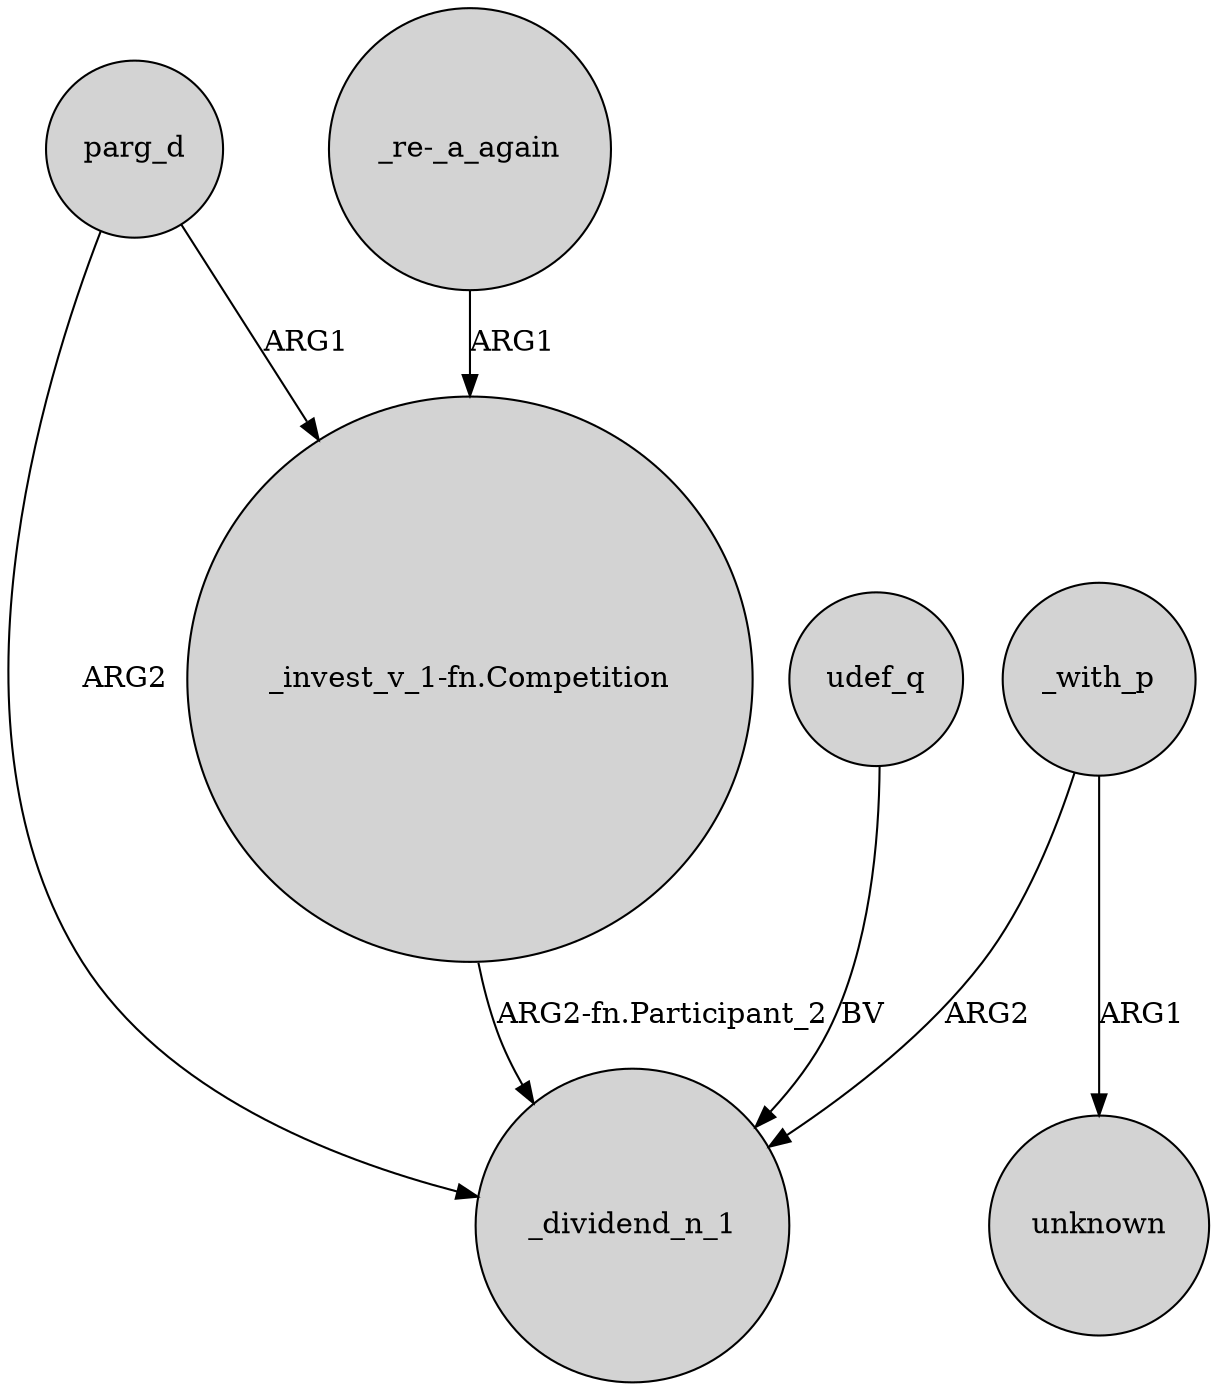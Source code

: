 digraph {
	node [shape=circle style=filled]
	parg_d -> _dividend_n_1 [label=ARG2]
	udef_q -> _dividend_n_1 [label=BV]
	"_re-_a_again" -> "_invest_v_1-fn.Competition" [label=ARG1]
	_with_p -> _dividend_n_1 [label=ARG2]
	parg_d -> "_invest_v_1-fn.Competition" [label=ARG1]
	_with_p -> unknown [label=ARG1]
	"_invest_v_1-fn.Competition" -> _dividend_n_1 [label="ARG2-fn.Participant_2"]
}
